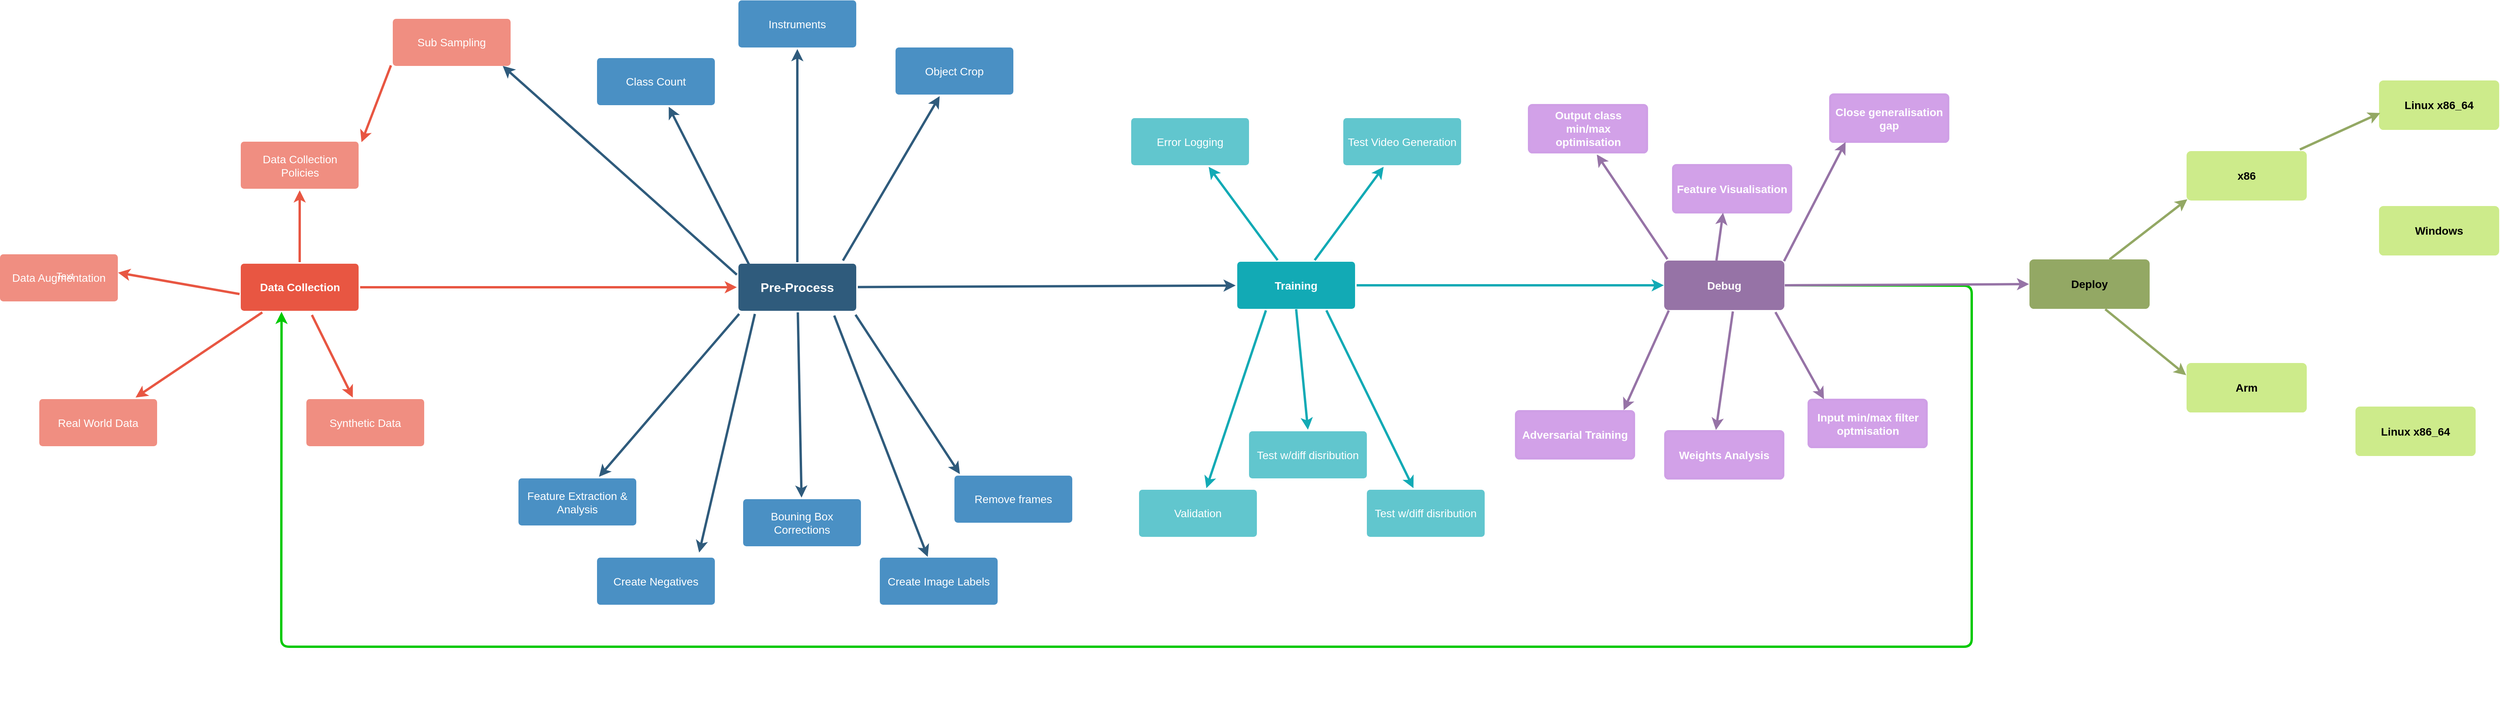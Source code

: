 <mxfile pages="1" version="11.2.5" type="github"><diagram id="6a731a19-8d31-9384-78a2-239565b7b9f0" name="Page-1"><mxGraphModel dx="3939" dy="1192" grid="1" gridSize="10" guides="1" tooltips="1" connect="1" arrows="1" fold="1" page="1" pageScale="1" pageWidth="1169" pageHeight="827" background="#ffffff" math="0" shadow="0"><root><mxCell id="0"/><mxCell id="1" parent="0"/><mxCell id="1746" value="" style="edgeStyle=none;rounded=0;jumpStyle=none;html=1;shadow=0;labelBackgroundColor=none;startArrow=none;startFill=0;endArrow=classic;endFill=1;jettySize=auto;orthogonalLoop=1;strokeColor=#2F5B7C;strokeWidth=3;fontFamily=Helvetica;fontSize=16;fontColor=#23445D;spacing=5;" parent="1" source="1749" target="1771" edge="1"><mxGeometry relative="1" as="geometry"/></mxCell><mxCell id="1747" value="" style="edgeStyle=none;rounded=0;jumpStyle=none;html=1;shadow=0;labelBackgroundColor=none;startArrow=none;startFill=0;endArrow=classic;endFill=1;jettySize=auto;orthogonalLoop=1;strokeColor=#2F5B7C;strokeWidth=3;fontFamily=Helvetica;fontSize=16;fontColor=#23445D;spacing=5;" parent="1" source="1749" target="1760" edge="1"><mxGeometry relative="1" as="geometry"/></mxCell><mxCell id="1748" value="" style="edgeStyle=none;rounded=0;jumpStyle=none;html=1;shadow=0;labelBackgroundColor=none;startArrow=none;startFill=0;endArrow=classic;endFill=1;jettySize=auto;orthogonalLoop=1;strokeColor=#E85642;strokeWidth=3;fontFamily=Helvetica;fontSize=16;fontColor=#23445D;spacing=5;entryX=0;entryY=0.5;entryDx=0;entryDy=0;exitX=1;exitY=0.5;exitDx=0;exitDy=0;" parent="1" source="1753" target="1749" edge="1"><mxGeometry relative="1" as="geometry"><mxPoint x="210" y="490" as="sourcePoint"/></mxGeometry></mxCell><mxCell id="1749" value="Pre-Process" style="rounded=1;whiteSpace=wrap;html=1;shadow=0;labelBackgroundColor=none;strokeColor=none;strokeWidth=3;fillColor=#2F5B7C;fontFamily=Helvetica;fontSize=16;fontColor=#FFFFFF;align=center;fontStyle=1;spacing=5;arcSize=7;perimeterSpacing=2;" parent="1" vertex="1"><mxGeometry x="390" y="392" width="150" height="60" as="geometry"/></mxCell><mxCell id="1751" value="" style="edgeStyle=none;rounded=1;jumpStyle=none;html=1;shadow=0;labelBackgroundColor=none;startArrow=none;startFill=0;jettySize=auto;orthogonalLoop=1;strokeColor=#E85642;strokeWidth=3;fontFamily=Helvetica;fontSize=14;fontColor=#FFFFFF;spacing=5;fontStyle=1;fillColor=#b0e3e6;" parent="1" source="1753" target="1755" edge="1"><mxGeometry relative="1" as="geometry"/></mxCell><mxCell id="1752" value="" style="edgeStyle=none;rounded=1;jumpStyle=none;html=1;shadow=0;labelBackgroundColor=none;startArrow=none;startFill=0;jettySize=auto;orthogonalLoop=1;strokeColor=#E85642;strokeWidth=3;fontFamily=Helvetica;fontSize=14;fontColor=#FFFFFF;spacing=5;fontStyle=1;fillColor=#b0e3e6;" parent="1" source="1753" target="1754" edge="1"><mxGeometry relative="1" as="geometry"/></mxCell><mxCell id="1753" value="Data Collection" style="rounded=1;whiteSpace=wrap;html=1;shadow=0;labelBackgroundColor=none;strokeColor=none;strokeWidth=3;fillColor=#e85642;fontFamily=Helvetica;fontSize=14;fontColor=#FFFFFF;align=center;spacing=5;fontStyle=1;arcSize=7;perimeterSpacing=2;" parent="1" vertex="1"><mxGeometry x="-243.5" y="392" width="150" height="60" as="geometry"/></mxCell><mxCell id="1754" value="Real World Data" style="rounded=1;whiteSpace=wrap;html=1;shadow=0;labelBackgroundColor=none;strokeColor=none;strokeWidth=3;fillColor=#f08e81;fontFamily=Helvetica;fontSize=14;fontColor=#FFFFFF;align=center;spacing=5;fontStyle=0;arcSize=7;perimeterSpacing=2;" parent="1" vertex="1"><mxGeometry x="-500" y="564.5" width="150" height="60" as="geometry"/></mxCell><mxCell id="1755" value="Data Collection Policies" style="rounded=1;whiteSpace=wrap;html=1;shadow=0;labelBackgroundColor=none;strokeColor=none;strokeWidth=3;fillColor=#f08e81;fontFamily=Helvetica;fontSize=14;fontColor=#FFFFFF;align=center;spacing=5;fontStyle=0;arcSize=7;perimeterSpacing=2;" parent="1" vertex="1"><mxGeometry x="-243.5" y="236.5" width="150" height="60" as="geometry"/></mxCell><mxCell id="1756" value="Sub Sampling" style="rounded=1;whiteSpace=wrap;html=1;shadow=0;labelBackgroundColor=none;strokeColor=none;strokeWidth=3;fillColor=#f08e81;fontFamily=Helvetica;fontSize=14;fontColor=#FFFFFF;align=center;spacing=5;fontStyle=0;arcSize=7;perimeterSpacing=2;" parent="1" vertex="1"><mxGeometry x="-50" y="80" width="150" height="60" as="geometry"/></mxCell><mxCell id="1757" value="" style="edgeStyle=none;rounded=0;jumpStyle=none;html=1;shadow=0;labelBackgroundColor=none;startArrow=none;startFill=0;endArrow=classic;endFill=1;jettySize=auto;orthogonalLoop=1;strokeColor=#2F5B7C;strokeWidth=3;fontFamily=Helvetica;fontSize=14;fontColor=#FFFFFF;spacing=5;exitX=0.019;exitY=1.031;exitDx=0;exitDy=0;exitPerimeter=0;" parent="1" source="1749" target="1763" edge="1"><mxGeometry relative="1" as="geometry"><mxPoint x="340" y="590" as="sourcePoint"/></mxGeometry></mxCell><mxCell id="1758" value="" style="edgeStyle=none;rounded=0;jumpStyle=none;html=1;shadow=0;labelBackgroundColor=none;startArrow=none;startFill=0;endArrow=classic;endFill=1;jettySize=auto;orthogonalLoop=1;strokeColor=#2F5B7C;strokeWidth=3;fontFamily=Helvetica;fontSize=14;fontColor=#FFFFFF;spacing=5;exitX=0.149;exitY=1.031;exitDx=0;exitDy=0;exitPerimeter=0;" parent="1" source="1749" edge="1"><mxGeometry relative="1" as="geometry"><mxPoint x="300" y="782.5" as="sourcePoint"/><mxPoint x="340" y="760" as="targetPoint"/></mxGeometry></mxCell><mxCell id="1759" value="" style="edgeStyle=none;rounded=0;jumpStyle=none;html=1;shadow=0;labelBackgroundColor=none;startArrow=none;startFill=0;endArrow=classic;endFill=1;jettySize=auto;orthogonalLoop=1;strokeColor=#2F5B7C;strokeWidth=3;fontFamily=Helvetica;fontSize=14;fontColor=#FFFFFF;spacing=5;entryX=0.058;entryY=0;entryDx=0;entryDy=0;entryPerimeter=0;exitX=0.981;exitY=1.047;exitDx=0;exitDy=0;exitPerimeter=0;" parent="1" source="1749" target="1761" edge="1"><mxGeometry relative="1" as="geometry"><mxPoint x="560" y="620" as="sourcePoint"/></mxGeometry></mxCell><mxCell id="1760" value="&lt;span style=&quot;font-weight: normal&quot;&gt;Bouning Box Corrections&lt;/span&gt;" style="rounded=1;whiteSpace=wrap;html=1;shadow=0;labelBackgroundColor=none;strokeColor=none;strokeWidth=3;fillColor=#4A90C4;fontFamily=Helvetica;fontSize=14;fontColor=#FFFFFF;align=center;spacing=5;fontStyle=1;arcSize=7;perimeterSpacing=2;" parent="1" vertex="1"><mxGeometry x="396" y="692" width="150" height="60" as="geometry"/></mxCell><mxCell id="1761" value="Remove frames" style="rounded=1;whiteSpace=wrap;html=1;shadow=0;labelBackgroundColor=none;strokeColor=none;strokeWidth=3;fillColor=#4A90C4;fontFamily=Helvetica;fontSize=14;fontColor=#FFFFFF;align=center;spacing=5;arcSize=7;perimeterSpacing=2;" parent="1" vertex="1"><mxGeometry x="665" y="662" width="150" height="60" as="geometry"/></mxCell><mxCell id="1762" value="Create Negatives" style="rounded=1;whiteSpace=wrap;html=1;shadow=0;labelBackgroundColor=none;strokeColor=none;strokeWidth=3;fillColor=#4A90C4;fontFamily=Helvetica;fontSize=14;fontColor=#FFFFFF;align=center;spacing=5;arcSize=7;perimeterSpacing=2;" parent="1" vertex="1"><mxGeometry x="210" y="766.5" width="150" height="60" as="geometry"/></mxCell><mxCell id="1763" value="Feature Extraction &amp;amp; Analysis" style="rounded=1;whiteSpace=wrap;html=1;shadow=0;labelBackgroundColor=none;strokeColor=none;strokeWidth=3;fillColor=#4A90C4;fontFamily=Helvetica;fontSize=14;fontColor=#FFFFFF;align=center;spacing=5;arcSize=7;perimeterSpacing=2;" parent="1" vertex="1"><mxGeometry x="110" y="665.5" width="150" height="60" as="geometry"/></mxCell><mxCell id="1765" value="Object Crop" style="rounded=1;whiteSpace=wrap;html=1;shadow=0;labelBackgroundColor=none;strokeColor=none;strokeWidth=3;fillColor=#4A90C4;fontFamily=Helvetica;fontSize=14;fontColor=#FFFFFF;align=center;spacing=5;arcSize=7;perimeterSpacing=2;" parent="1" vertex="1"><mxGeometry x="590" y="116.5" width="150" height="60" as="geometry"/></mxCell><mxCell id="1766" value="" style="edgeStyle=none;rounded=0;jumpStyle=none;html=1;shadow=0;labelBackgroundColor=none;startArrow=none;startFill=0;endArrow=classic;endFill=1;jettySize=auto;orthogonalLoop=1;strokeColor=#2F5B7C;strokeWidth=3;fontFamily=Helvetica;fontSize=14;fontColor=#FFFFFF;spacing=5;exitX=0.877;exitY=-0.031;exitDx=0;exitDy=0;exitPerimeter=0;" parent="1" source="1749" target="1765" edge="1"><mxGeometry relative="1" as="geometry"><mxPoint x="536.111" y="204.5" as="sourcePoint"/></mxGeometry></mxCell><mxCell id="1767" value="Instruments" style="rounded=1;whiteSpace=wrap;html=1;shadow=0;labelBackgroundColor=none;strokeColor=none;strokeWidth=3;fillColor=#4A90C4;fontFamily=Helvetica;fontSize=14;fontColor=#FFFFFF;align=center;spacing=5;arcSize=7;perimeterSpacing=2;" parent="1" vertex="1"><mxGeometry x="390" y="56.5" width="150" height="60" as="geometry"/></mxCell><mxCell id="1768" value="" style="edgeStyle=none;rounded=0;jumpStyle=none;html=1;shadow=0;labelBackgroundColor=none;startArrow=none;startFill=0;endArrow=classic;endFill=1;jettySize=auto;orthogonalLoop=1;strokeColor=#2F5B7C;strokeWidth=3;fontFamily=Helvetica;fontSize=14;fontColor=#FFFFFF;spacing=5;exitX=0.5;exitY=0;exitDx=0;exitDy=0;" parent="1" source="1749" target="1767" edge="1"><mxGeometry relative="1" as="geometry"><mxPoint x="465" y="204.5" as="sourcePoint"/></mxGeometry></mxCell><mxCell id="1769" value="Class Count" style="rounded=1;whiteSpace=wrap;html=1;shadow=0;labelBackgroundColor=none;strokeColor=none;strokeWidth=3;fillColor=#4A90C4;fontFamily=Helvetica;fontSize=14;fontColor=#FFFFFF;align=center;spacing=5;arcSize=7;perimeterSpacing=2;gradientColor=none;" parent="1" vertex="1"><mxGeometry x="210" y="130" width="150" height="60" as="geometry"/></mxCell><mxCell id="1770" value="" style="edgeStyle=none;rounded=0;jumpStyle=none;html=1;shadow=0;labelBackgroundColor=none;startArrow=none;startFill=0;endArrow=classic;endFill=1;jettySize=auto;orthogonalLoop=1;strokeColor=#2F5B7C;strokeWidth=3;fontFamily=Helvetica;fontSize=14;fontColor=#FFFFFF;spacing=5;exitX=0.104;exitY=0.063;exitDx=0;exitDy=0;exitPerimeter=0;" parent="1" source="1749" target="1769" edge="1"><mxGeometry relative="1" as="geometry"><mxPoint x="393.889" y="204.5" as="sourcePoint"/></mxGeometry></mxCell><mxCell id="1771" value="Training" style="rounded=1;whiteSpace=wrap;html=1;shadow=0;labelBackgroundColor=none;strokeColor=none;strokeWidth=3;fillColor=#12aab5;fontFamily=Helvetica;fontSize=14;fontColor=#FFFFFF;align=center;spacing=5;fontStyle=1;arcSize=7;perimeterSpacing=2;" parent="1" vertex="1"><mxGeometry x="1025" y="389.5" width="150" height="60" as="geometry"/></mxCell><mxCell id="1772" value="Validation" style="rounded=1;whiteSpace=wrap;html=1;shadow=0;labelBackgroundColor=none;strokeColor=none;strokeWidth=3;fillColor=#61c6ce;fontFamily=Helvetica;fontSize=14;fontColor=#FFFFFF;align=center;spacing=5;fontStyle=0;arcSize=7;perimeterSpacing=2;" parent="1" vertex="1"><mxGeometry x="900" y="680" width="150" height="60" as="geometry"/></mxCell><mxCell id="1773" value="" style="edgeStyle=none;rounded=1;jumpStyle=none;html=1;shadow=0;labelBackgroundColor=none;startArrow=none;startFill=0;jettySize=auto;orthogonalLoop=1;strokeColor=#12AAB5;strokeWidth=3;fontFamily=Helvetica;fontSize=14;fontColor=#FFFFFF;spacing=5;fontStyle=1;fillColor=#b0e3e6;exitX=0.25;exitY=1;exitDx=0;exitDy=0;" parent="1" source="1771" target="1772" edge="1"><mxGeometry relative="1" as="geometry"/></mxCell><mxCell id="1774" value="Test w/diff disribution" style="rounded=1;whiteSpace=wrap;html=1;shadow=0;labelBackgroundColor=none;strokeColor=none;strokeWidth=3;fillColor=#61c6ce;fontFamily=Helvetica;fontSize=14;fontColor=#FFFFFF;align=center;spacing=5;fontStyle=0;arcSize=7;perimeterSpacing=2;" parent="1" vertex="1"><mxGeometry x="1190" y="680" width="150" height="60" as="geometry"/></mxCell><mxCell id="1775" value="" style="edgeStyle=none;rounded=1;jumpStyle=none;html=1;shadow=0;labelBackgroundColor=none;startArrow=none;startFill=0;jettySize=auto;orthogonalLoop=1;strokeColor=#12AAB5;strokeWidth=3;fontFamily=Helvetica;fontSize=14;fontColor=#FFFFFF;spacing=5;fontStyle=1;fillColor=#b0e3e6;exitX=0.75;exitY=1;exitDx=0;exitDy=0;" parent="1" source="1771" target="1774" edge="1"><mxGeometry relative="1" as="geometry"/></mxCell><mxCell id="1776" value="Test Video Generation" style="rounded=1;whiteSpace=wrap;html=1;shadow=0;labelBackgroundColor=none;strokeColor=none;strokeWidth=3;fillColor=#61c6ce;fontFamily=Helvetica;fontSize=14;fontColor=#FFFFFF;align=center;spacing=5;fontStyle=0;arcSize=7;perimeterSpacing=2;" parent="1" vertex="1"><mxGeometry x="1160" y="206.5" width="150" height="60" as="geometry"/></mxCell><mxCell id="1777" value="" style="edgeStyle=none;rounded=1;jumpStyle=none;html=1;shadow=0;labelBackgroundColor=none;startArrow=none;startFill=0;jettySize=auto;orthogonalLoop=1;strokeColor=#12AAB5;strokeWidth=3;fontFamily=Helvetica;fontSize=14;fontColor=#FFFFFF;spacing=5;fontStyle=1;fillColor=#b0e3e6;" parent="1" source="1771" target="1776" edge="1"><mxGeometry relative="1" as="geometry"/></mxCell><mxCell id="1778" value="Error Logging" style="rounded=1;whiteSpace=wrap;html=1;shadow=0;labelBackgroundColor=none;strokeColor=none;strokeWidth=3;fillColor=#61c6ce;fontFamily=Helvetica;fontSize=14;fontColor=#FFFFFF;align=center;spacing=5;fontStyle=0;arcSize=7;perimeterSpacing=2;" parent="1" vertex="1"><mxGeometry x="890" y="206.5" width="150" height="60" as="geometry"/></mxCell><mxCell id="1779" value="" style="edgeStyle=none;rounded=1;jumpStyle=none;html=1;shadow=0;labelBackgroundColor=none;startArrow=none;startFill=0;jettySize=auto;orthogonalLoop=1;strokeColor=#12AAB5;strokeWidth=3;fontFamily=Helvetica;fontSize=14;fontColor=#FFFFFF;spacing=5;fontStyle=1;fillColor=#b0e3e6;" parent="1" source="1771" target="1778" edge="1"><mxGeometry relative="1" as="geometry"/></mxCell><mxCell id="WHVKwUfjrYRCChImS051-1811" style="edgeStyle=none;rounded=1;orthogonalLoop=1;jettySize=auto;html=1;exitX=1;exitY=0.5;exitDx=0;exitDy=0;strokeColor=#00C900;fontColor=#FFFFFF;entryX=0.35;entryY=0.989;entryDx=0;entryDy=0;entryPerimeter=0;strokeWidth=3;fillColor=#008a00;" parent="1" source="WHVKwUfjrYRCChImS051-1779" target="1753" edge="1"><mxGeometry relative="1" as="geometry"><mxPoint x="-180" y="880" as="targetPoint"/><Array as="points"><mxPoint x="1960" y="420"/><mxPoint x="1960" y="880"/><mxPoint x="-192" y="880"/></Array></mxGeometry></mxCell><mxCell id="WHVKwUfjrYRCChImS051-1779" value="Debug" style="rounded=1;whiteSpace=wrap;html=1;shadow=0;labelBackgroundColor=none;strokeColor=#9673a6;strokeWidth=3;fillColor=#9673A6;fontFamily=Helvetica;fontSize=14;align=center;spacing=5;fontStyle=1;arcSize=7;perimeterSpacing=2;fontColor=#FFFFFF;" parent="1" vertex="1"><mxGeometry x="1570" y="389.5" width="150" height="60" as="geometry"/></mxCell><mxCell id="WHVKwUfjrYRCChImS051-1780" value="Deploy" style="rounded=1;whiteSpace=wrap;html=1;shadow=0;labelBackgroundColor=none;strokeColor=#93A864;strokeWidth=3;fillColor=#93A864;fontFamily=Helvetica;fontSize=14;align=center;spacing=5;fontStyle=1;arcSize=7;perimeterSpacing=2;" parent="1" vertex="1"><mxGeometry x="2035" y="388.0" width="150" height="60" as="geometry"/></mxCell><mxCell id="WHVKwUfjrYRCChImS051-1781" value="" style="edgeStyle=none;rounded=1;jumpStyle=none;html=1;shadow=0;labelBackgroundColor=none;startArrow=none;startFill=0;jettySize=auto;orthogonalLoop=1;strokeColor=#E85642;strokeWidth=3;fontFamily=Helvetica;fontSize=14;fontColor=#FFFFFF;spacing=5;fontStyle=1;fillColor=#b0e3e6;exitX=0.601;exitY=1.052;exitDx=0;exitDy=0;exitPerimeter=0;" parent="1" source="1753" target="WHVKwUfjrYRCChImS051-1782" edge="1"><mxGeometry relative="1" as="geometry"><mxPoint x="-25.336" y="516" as="sourcePoint"/></mxGeometry></mxCell><mxCell id="WHVKwUfjrYRCChImS051-1782" value="Synthetic Data" style="rounded=1;whiteSpace=wrap;html=1;shadow=0;labelBackgroundColor=none;strokeColor=none;strokeWidth=3;fillColor=#f08e81;fontFamily=Helvetica;fontSize=14;fontColor=#FFFFFF;align=center;spacing=5;fontStyle=0;arcSize=7;perimeterSpacing=2;" parent="1" vertex="1"><mxGeometry x="-160" y="564.5" width="150" height="60" as="geometry"/></mxCell><mxCell id="WHVKwUfjrYRCChImS051-1783" value="Data Augmentation" style="rounded=1;whiteSpace=wrap;html=1;shadow=0;labelBackgroundColor=none;strokeColor=none;strokeWidth=3;fillColor=#f08e81;fontFamily=Helvetica;fontSize=14;fontColor=#FFFFFF;align=center;spacing=5;fontStyle=0;arcSize=7;perimeterSpacing=2;" parent="1" vertex="1"><mxGeometry x="-550" y="380" width="150" height="60" as="geometry"/></mxCell><mxCell id="WHVKwUfjrYRCChImS051-1784" value="" style="edgeStyle=none;rounded=1;jumpStyle=none;html=1;shadow=0;labelBackgroundColor=none;startArrow=none;startFill=0;jettySize=auto;orthogonalLoop=1;strokeColor=#E85642;strokeWidth=3;fontFamily=Helvetica;fontSize=14;fontColor=#FFFFFF;spacing=5;fontStyle=1;fillColor=#b0e3e6;entryX=0.989;entryY=0.396;entryDx=0;entryDy=0;exitX=0.003;exitY=0.635;exitDx=0;exitDy=0;exitPerimeter=0;entryPerimeter=0;" parent="1" source="1753" target="WHVKwUfjrYRCChImS051-1783" edge="1"><mxGeometry relative="1" as="geometry"><mxPoint x="-140" y="390" as="sourcePoint"/><mxPoint x="-271.859" y="333" as="targetPoint"/></mxGeometry></mxCell><mxCell id="WHVKwUfjrYRCChImS051-1786" value="" style="edgeStyle=none;rounded=1;jumpStyle=none;html=1;shadow=0;labelBackgroundColor=none;startArrow=none;startFill=0;jettySize=auto;orthogonalLoop=1;strokeColor=#E85642;strokeWidth=3;fontFamily=Helvetica;fontSize=14;fontColor=#FFFFFF;spacing=5;fontStyle=1;fillColor=#b0e3e6;entryX=1.011;entryY=0.042;entryDx=0;entryDy=0;exitX=-0.002;exitY=0.958;exitDx=0;exitDy=0;entryPerimeter=0;exitPerimeter=0;" parent="1" source="1756" target="1755" edge="1"><mxGeometry relative="1" as="geometry"><mxPoint x="-381.372" y="234.5" as="sourcePoint"/><mxPoint x="-530.128" y="343" as="targetPoint"/></mxGeometry></mxCell><mxCell id="WHVKwUfjrYRCChImS051-1788" value="Create Image Labels" style="rounded=1;whiteSpace=wrap;html=1;shadow=0;labelBackgroundColor=none;strokeColor=none;strokeWidth=3;fillColor=#4A90C4;fontFamily=Helvetica;fontSize=14;fontColor=#FFFFFF;align=center;spacing=5;arcSize=7;perimeterSpacing=2;" parent="1" vertex="1"><mxGeometry x="570" y="766.5" width="150" height="60" as="geometry"/></mxCell><mxCell id="WHVKwUfjrYRCChImS051-1789" value="Text" style="text;html=1;resizable=0;points=[];autosize=1;align=left;verticalAlign=top;spacingTop=-4;fontColor=#FFFFFF;" parent="1" vertex="1"><mxGeometry x="-480" y="398" width="40" height="20" as="geometry"/></mxCell><mxCell id="WHVKwUfjrYRCChImS051-1790" value="" style="edgeStyle=none;rounded=0;jumpStyle=none;html=1;shadow=0;labelBackgroundColor=none;startArrow=none;startFill=0;endArrow=classic;endFill=1;jettySize=auto;orthogonalLoop=1;strokeColor=#2F5B7C;strokeWidth=3;fontFamily=Helvetica;fontSize=14;fontColor=#FFFFFF;spacing=5;exitX=0.805;exitY=1.063;exitDx=0;exitDy=0;exitPerimeter=0;entryX=0.409;entryY=0.016;entryDx=0;entryDy=0;entryPerimeter=0;" parent="1" source="1749" target="WHVKwUfjrYRCChImS051-1788" edge="1"><mxGeometry relative="1" as="geometry"><mxPoint x="420.946" y="465.984" as="sourcePoint"/><mxPoint x="380" y="838" as="targetPoint"/></mxGeometry></mxCell><mxCell id="WHVKwUfjrYRCChImS051-1792" value="" style="edgeStyle=none;rounded=0;jumpStyle=none;html=1;shadow=0;labelBackgroundColor=none;startArrow=none;startFill=0;endArrow=classic;endFill=1;jettySize=auto;orthogonalLoop=1;strokeColor=#2F5B7C;strokeWidth=3;fontFamily=Helvetica;fontSize=14;fontColor=#FFFFFF;spacing=5;entryX=0.922;entryY=0.969;entryDx=0;entryDy=0;entryPerimeter=0;exitX=0;exitY=0.25;exitDx=0;exitDy=0;" parent="1" source="1749" target="1756" edge="1"><mxGeometry relative="1" as="geometry"><mxPoint x="120" y="310" as="sourcePoint"/><mxPoint x="24.773" y="179.5" as="targetPoint"/></mxGeometry></mxCell><mxCell id="WHVKwUfjrYRCChImS051-1793" value="Test w/diff disribution" style="rounded=1;whiteSpace=wrap;html=1;shadow=0;labelBackgroundColor=none;strokeColor=none;strokeWidth=3;fillColor=#61c6ce;fontFamily=Helvetica;fontSize=14;fontColor=#FFFFFF;align=center;spacing=5;fontStyle=0;arcSize=7;perimeterSpacing=2;" parent="1" vertex="1"><mxGeometry x="1040" y="605.5" width="150" height="60" as="geometry"/></mxCell><mxCell id="WHVKwUfjrYRCChImS051-1794" value="" style="edgeStyle=none;rounded=1;jumpStyle=none;html=1;shadow=0;labelBackgroundColor=none;startArrow=none;startFill=0;jettySize=auto;orthogonalLoop=1;strokeColor=#12AAB5;strokeWidth=3;fontFamily=Helvetica;fontSize=14;fontColor=#FFFFFF;spacing=5;fontStyle=1;fillColor=#b0e3e6;entryX=0.5;entryY=0;entryDx=0;entryDy=0;" parent="1" target="WHVKwUfjrYRCChImS051-1793" edge="1"><mxGeometry relative="1" as="geometry"><mxPoint x="1100" y="450" as="sourcePoint"/><mxPoint x="1218.824" y="719" as="targetPoint"/></mxGeometry></mxCell><mxCell id="WHVKwUfjrYRCChImS051-1795" value="" style="edgeStyle=none;rounded=1;jumpStyle=none;html=1;shadow=0;labelBackgroundColor=none;startArrow=none;startFill=0;jettySize=auto;orthogonalLoop=1;strokeColor=#12AAB5;strokeWidth=3;fontFamily=Helvetica;fontSize=14;fontColor=#FFFFFF;spacing=5;fontStyle=1;fillColor=#b0e3e6;exitX=1;exitY=0.5;exitDx=0;exitDy=0;entryX=0;entryY=0.5;entryDx=0;entryDy=0;" parent="1" source="1771" target="WHVKwUfjrYRCChImS051-1779" edge="1"><mxGeometry relative="1" as="geometry"><mxPoint x="1254.5" y="413.5" as="sourcePoint"/><mxPoint x="1365.34" y="640" as="targetPoint"/></mxGeometry></mxCell><mxCell id="WHVKwUfjrYRCChImS051-1796" value="Adversarial Training" style="rounded=1;whiteSpace=wrap;html=1;shadow=0;labelBackgroundColor=none;strokeColor=#CF9FE6;strokeWidth=3;fillColor=#D2A1E8;fontFamily=Helvetica;fontSize=14;align=center;spacing=5;fontStyle=1;arcSize=7;perimeterSpacing=2;fontColor=#FFFFFF;" parent="1" vertex="1"><mxGeometry x="1380" y="580.0" width="150" height="60" as="geometry"/></mxCell><mxCell id="WHVKwUfjrYRCChImS051-1797" value="Weights Analysis" style="rounded=1;whiteSpace=wrap;html=1;shadow=0;labelBackgroundColor=none;strokeColor=#CF9FE6;strokeWidth=3;fillColor=#D2A1E8;fontFamily=Helvetica;fontSize=14;align=center;spacing=5;fontStyle=1;arcSize=7;perimeterSpacing=2;fontColor=#FFFFFF;" parent="1" vertex="1"><mxGeometry x="1570" y="605.5" width="150" height="60" as="geometry"/></mxCell><mxCell id="WHVKwUfjrYRCChImS051-1798" value="Input min/max filter optmisation" style="rounded=1;whiteSpace=wrap;html=1;shadow=0;labelBackgroundColor=none;strokeColor=#CF9FE6;strokeWidth=3;fillColor=#D2A1E8;fontFamily=Helvetica;fontSize=14;align=center;spacing=5;fontStyle=1;arcSize=7;perimeterSpacing=2;fontColor=#FFFFFF;" parent="1" vertex="1"><mxGeometry x="1752.5" y="565.5" width="150" height="60" as="geometry"/></mxCell><mxCell id="WHVKwUfjrYRCChImS051-1799" value="Close generalisation gap" style="rounded=1;whiteSpace=wrap;html=1;shadow=0;labelBackgroundColor=none;strokeColor=#CF9FE6;strokeWidth=3;fillColor=#D2A1E8;fontFamily=Helvetica;fontSize=14;align=center;spacing=5;fontStyle=1;arcSize=7;perimeterSpacing=2;fontColor=#FFFFFF;" parent="1" vertex="1"><mxGeometry x="1780" y="176.5" width="150" height="60" as="geometry"/></mxCell><mxCell id="WHVKwUfjrYRCChImS051-1800" value="Output class min/max optimisation" style="rounded=1;whiteSpace=wrap;html=1;shadow=0;labelBackgroundColor=none;strokeColor=#CF9FE6;strokeWidth=3;fillColor=#D2A1E8;fontFamily=Helvetica;fontSize=14;align=center;spacing=5;fontStyle=1;arcSize=7;perimeterSpacing=2;fontColor=#FFFFFF;" parent="1" vertex="1"><mxGeometry x="1396.5" y="190.0" width="150" height="60" as="geometry"/></mxCell><mxCell id="WHVKwUfjrYRCChImS051-1801" value="Feature Visualisation" style="rounded=1;whiteSpace=wrap;html=1;shadow=0;labelBackgroundColor=none;strokeColor=#CF9FE6;strokeWidth=3;fillColor=#D2A1E8;fontFamily=Helvetica;fontSize=14;align=center;spacing=5;fontStyle=1;arcSize=7;perimeterSpacing=2;fontColor=#FFFFFF;" parent="1" vertex="1"><mxGeometry x="1580" y="266.5" width="150" height="60" as="geometry"/></mxCell><mxCell id="WHVKwUfjrYRCChImS051-1803" value="" style="edgeStyle=none;rounded=1;jumpStyle=none;html=1;shadow=0;labelBackgroundColor=none;startArrow=none;startFill=0;jettySize=auto;orthogonalLoop=1;strokeColor=#9673A6;strokeWidth=3;fontFamily=Helvetica;fontSize=14;fontColor=#FFFFFF;spacing=5;fontStyle=1;fillColor=#b0e3e6;exitX=0.041;exitY=1.003;exitDx=0;exitDy=0;exitPerimeter=0;entryX=0.902;entryY=0.01;entryDx=0;entryDy=0;entryPerimeter=0;" parent="1" source="WHVKwUfjrYRCChImS051-1779" target="WHVKwUfjrYRCChImS051-1796" edge="1"><mxGeometry relative="1" as="geometry"><mxPoint x="1265" y="510" as="sourcePoint"/><mxPoint x="1490" y="570" as="targetPoint"/></mxGeometry></mxCell><mxCell id="WHVKwUfjrYRCChImS051-1805" value="" style="edgeStyle=none;rounded=1;jumpStyle=none;html=1;shadow=0;labelBackgroundColor=none;startArrow=none;startFill=0;jettySize=auto;orthogonalLoop=1;strokeColor=#9673A6;strokeWidth=3;fontFamily=Helvetica;fontSize=14;fontColor=#FFFFFF;spacing=5;fontStyle=1;fillColor=#b0e3e6;exitX=0.571;exitY=1.021;exitDx=0;exitDy=0;exitPerimeter=0;entryX=0.431;entryY=0.005;entryDx=0;entryDy=0;entryPerimeter=0;" parent="1" source="WHVKwUfjrYRCChImS051-1779" target="WHVKwUfjrYRCChImS051-1797" edge="1"><mxGeometry relative="1" as="geometry"><mxPoint x="1637.314" y="468.692" as="sourcePoint"/><mxPoint x="1579.908" y="595.64" as="targetPoint"/></mxGeometry></mxCell><mxCell id="WHVKwUfjrYRCChImS051-1806" value="" style="edgeStyle=none;rounded=1;jumpStyle=none;html=1;shadow=0;labelBackgroundColor=none;startArrow=none;startFill=0;jettySize=auto;orthogonalLoop=1;strokeColor=#9673A6;strokeWidth=3;fontFamily=Helvetica;fontSize=14;fontColor=#FFFFFF;spacing=5;fontStyle=1;fillColor=#b0e3e6;exitX=0.923;exitY=1.034;exitDx=0;exitDy=0;exitPerimeter=0;entryX=0.139;entryY=0.016;entryDx=0;entryDy=0;entryPerimeter=0;" parent="1" source="WHVKwUfjrYRCChImS051-1779" target="WHVKwUfjrYRCChImS051-1798" edge="1"><mxGeometry relative="1" as="geometry"><mxPoint x="1811.434" y="413.344" as="sourcePoint"/><mxPoint x="1789.874" y="564.32" as="targetPoint"/></mxGeometry></mxCell><mxCell id="WHVKwUfjrYRCChImS051-1807" value="" style="edgeStyle=none;rounded=1;jumpStyle=none;html=1;shadow=0;labelBackgroundColor=none;startArrow=none;startFill=0;jettySize=auto;orthogonalLoop=1;strokeColor=#9673A6;strokeWidth=3;fontFamily=Helvetica;fontSize=14;fontColor=#FFFFFF;spacing=5;fontStyle=1;fillColor=#b0e3e6;exitX=0.03;exitY=-0.021;exitDx=0;exitDy=0;exitPerimeter=0;entryX=0.573;entryY=1.013;entryDx=0;entryDy=0;entryPerimeter=0;" parent="1" source="WHVKwUfjrYRCChImS051-1779" target="WHVKwUfjrYRCChImS051-1800" edge="1"><mxGeometry relative="1" as="geometry"><mxPoint x="1537.314" y="291.192" as="sourcePoint"/><mxPoint x="1479.908" y="418.14" as="targetPoint"/></mxGeometry></mxCell><mxCell id="WHVKwUfjrYRCChImS051-1808" value="" style="edgeStyle=none;rounded=1;jumpStyle=none;html=1;shadow=0;labelBackgroundColor=none;startArrow=none;startFill=0;jettySize=auto;orthogonalLoop=1;strokeColor=#9673A6;strokeWidth=3;fontFamily=Helvetica;fontSize=14;fontColor=#FFFFFF;spacing=5;fontStyle=1;fillColor=#b0e3e6;entryX=0.425;entryY=0.977;entryDx=0;entryDy=0;entryPerimeter=0;" parent="1" target="WHVKwUfjrYRCChImS051-1801" edge="1"><mxGeometry relative="1" as="geometry"><mxPoint x="1635" y="388" as="sourcePoint"/><mxPoint x="1570.242" y="239.832" as="targetPoint"/></mxGeometry></mxCell><mxCell id="WHVKwUfjrYRCChImS051-1809" value="" style="edgeStyle=none;rounded=1;jumpStyle=none;html=1;shadow=0;labelBackgroundColor=none;startArrow=none;startFill=0;jettySize=auto;orthogonalLoop=1;strokeColor=#9673A6;strokeWidth=3;fontFamily=Helvetica;fontSize=14;fontColor=#FFFFFF;spacing=5;fontStyle=1;fillColor=#b0e3e6;entryX=0.139;entryY=0.977;entryDx=0;entryDy=0;entryPerimeter=0;exitX=0.994;exitY=0.018;exitDx=0;exitDy=0;exitPerimeter=0;" parent="1" source="WHVKwUfjrYRCChImS051-1779" target="WHVKwUfjrYRCChImS051-1799" edge="1"><mxGeometry relative="1" as="geometry"><mxPoint x="1770" y="380.0" as="sourcePoint"/><mxPoint x="1778.45" y="319.028" as="targetPoint"/></mxGeometry></mxCell><mxCell id="WHVKwUfjrYRCChImS051-1810" value="" style="edgeStyle=none;rounded=1;jumpStyle=none;html=1;shadow=0;labelBackgroundColor=none;startArrow=none;startFill=0;jettySize=auto;orthogonalLoop=1;strokeColor=#9673A6;strokeWidth=3;fontFamily=Helvetica;fontSize=14;fontColor=#FFFFFF;spacing=5;fontStyle=1;fillColor=#b0e3e6;exitX=1;exitY=0.5;exitDx=0;exitDy=0;entryX=0;entryY=0.5;entryDx=0;entryDy=0;" parent="1" source="WHVKwUfjrYRCChImS051-1779" target="WHVKwUfjrYRCChImS051-1780" edge="1"><mxGeometry relative="1" as="geometry"><mxPoint x="1850.0" y="340" as="sourcePoint"/><mxPoint x="1990" y="410" as="targetPoint"/></mxGeometry></mxCell><mxCell id="WHVKwUfjrYRCChImS051-1812" value="Text" style="text;html=1;resizable=0;points=[];autosize=1;align=left;verticalAlign=top;spacingTop=-4;fontColor=#FFFFFF;" parent="1" vertex="1"><mxGeometry x="1993" y="960" width="40" height="20" as="geometry"/></mxCell><mxCell id="WHVKwUfjrYRCChImS051-1813" value="Linux x86_64" style="rounded=1;whiteSpace=wrap;html=1;shadow=0;labelBackgroundColor=none;strokeColor=#CDEB8B;strokeWidth=3;fillColor=#CDEB8B;fontFamily=Helvetica;fontSize=14;align=center;spacing=5;fontStyle=1;arcSize=7;perimeterSpacing=2;" parent="1" vertex="1"><mxGeometry x="2480" y="160.0" width="150" height="60" as="geometry"/></mxCell><mxCell id="WHVKwUfjrYRCChImS051-1814" value="Windows" style="rounded=1;whiteSpace=wrap;html=1;shadow=0;labelBackgroundColor=none;strokeColor=#CDEB8B;strokeWidth=3;fillColor=#CDEB8B;fontFamily=Helvetica;fontSize=14;align=center;spacing=5;fontStyle=1;arcSize=7;perimeterSpacing=2;" parent="1" vertex="1"><mxGeometry x="2480" y="320.0" width="150" height="60" as="geometry"/></mxCell><mxCell id="WHVKwUfjrYRCChImS051-1815" value="Arm" style="rounded=1;whiteSpace=wrap;html=1;shadow=0;labelBackgroundColor=none;strokeColor=#CDEB8B;strokeWidth=3;fillColor=#CDEB8B;fontFamily=Helvetica;fontSize=14;align=center;spacing=5;fontStyle=1;arcSize=7;perimeterSpacing=2;" parent="1" vertex="1"><mxGeometry x="2235" y="520.0" width="150" height="60" as="geometry"/></mxCell><mxCell id="WHVKwUfjrYRCChImS051-1816" value="x86" style="rounded=1;whiteSpace=wrap;html=1;shadow=0;labelBackgroundColor=none;strokeColor=#CDEB8B;strokeWidth=3;fillColor=#CDEB8B;fontFamily=Helvetica;fontSize=14;align=center;spacing=5;fontStyle=1;arcSize=7;perimeterSpacing=2;" parent="1" vertex="1"><mxGeometry x="2235" y="250.0" width="150" height="60" as="geometry"/></mxCell><mxCell id="WHVKwUfjrYRCChImS051-1817" value="" style="edgeStyle=none;rounded=1;jumpStyle=none;html=1;shadow=0;labelBackgroundColor=none;startArrow=none;startFill=0;jettySize=auto;orthogonalLoop=1;strokeColor=#93A864;strokeWidth=3;fontFamily=Helvetica;fontSize=14;fontColor=#FFFFFF;spacing=5;fontStyle=1;fillColor=#b0e3e6;exitX=0.665;exitY=0.008;exitDx=0;exitDy=0;entryX=0.01;entryY=0.966;entryDx=0;entryDy=0;exitPerimeter=0;entryPerimeter=0;" parent="1" source="WHVKwUfjrYRCChImS051-1780" target="WHVKwUfjrYRCChImS051-1816" edge="1"><mxGeometry relative="1" as="geometry"><mxPoint x="2090" y="351.5" as="sourcePoint"/><mxPoint x="2401" y="350.0" as="targetPoint"/></mxGeometry></mxCell><mxCell id="WHVKwUfjrYRCChImS051-1818" value="" style="edgeStyle=none;rounded=1;jumpStyle=none;html=1;shadow=0;labelBackgroundColor=none;startArrow=none;startFill=0;jettySize=auto;orthogonalLoop=1;strokeColor=#93A864;strokeWidth=3;fontFamily=Helvetica;fontSize=14;fontColor=#FFFFFF;spacing=5;fontStyle=1;fillColor=#b0e3e6;entryX=0;entryY=0.25;entryDx=0;entryDy=0;" parent="1" target="WHVKwUfjrYRCChImS051-1815" edge="1"><mxGeometry relative="1" as="geometry"><mxPoint x="2130" y="450" as="sourcePoint"/><mxPoint x="2284.54" y="407.824" as="targetPoint"/></mxGeometry></mxCell><mxCell id="WHVKwUfjrYRCChImS051-1819" value="" style="edgeStyle=none;rounded=1;jumpStyle=none;html=1;shadow=0;labelBackgroundColor=none;startArrow=none;startFill=0;jettySize=auto;orthogonalLoop=1;strokeColor=#93A864;strokeWidth=3;fontFamily=Helvetica;fontSize=14;fontColor=#FFFFFF;spacing=5;fontStyle=1;fillColor=#b0e3e6;exitX=0.94;exitY=-0.023;exitDx=0;exitDy=0;exitPerimeter=0;entryX=0.013;entryY=0.656;entryDx=0;entryDy=0;entryPerimeter=0;" parent="1" source="WHVKwUfjrYRCChImS051-1816" target="WHVKwUfjrYRCChImS051-1813" edge="1"><mxGeometry relative="1" as="geometry"><mxPoint x="2309.91" y="228.512" as="sourcePoint"/><mxPoint x="2440" y="180" as="targetPoint"/></mxGeometry></mxCell><mxCell id="OHtR41fjdIs2emlu2DOf-1779" value="Linux x86_64" style="rounded=1;whiteSpace=wrap;html=1;shadow=0;labelBackgroundColor=none;strokeColor=#CDEB8B;strokeWidth=3;fillColor=#CDEB8B;fontFamily=Helvetica;fontSize=14;align=center;spacing=5;fontStyle=1;arcSize=7;perimeterSpacing=2;" vertex="1" parent="1"><mxGeometry x="2450" y="575.5" width="150" height="60" as="geometry"/></mxCell></root></mxGraphModel></diagram></mxfile>